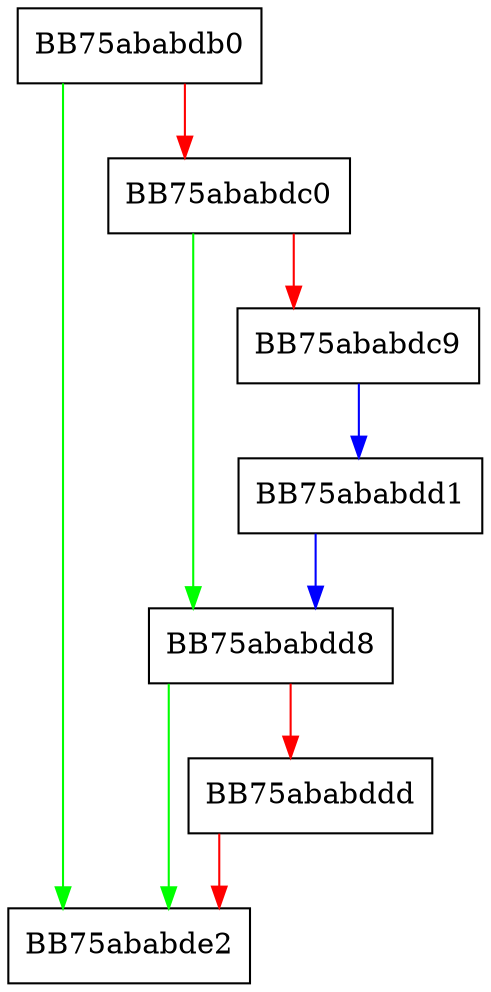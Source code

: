 digraph RollingQueues_cleanup_module {
  node [shape="box"];
  graph [splines=ortho];
  BB75ababdb0 -> BB75ababde2 [color="green"];
  BB75ababdb0 -> BB75ababdc0 [color="red"];
  BB75ababdc0 -> BB75ababdd8 [color="green"];
  BB75ababdc0 -> BB75ababdc9 [color="red"];
  BB75ababdc9 -> BB75ababdd1 [color="blue"];
  BB75ababdd1 -> BB75ababdd8 [color="blue"];
  BB75ababdd8 -> BB75ababde2 [color="green"];
  BB75ababdd8 -> BB75ababddd [color="red"];
  BB75ababddd -> BB75ababde2 [color="red"];
}